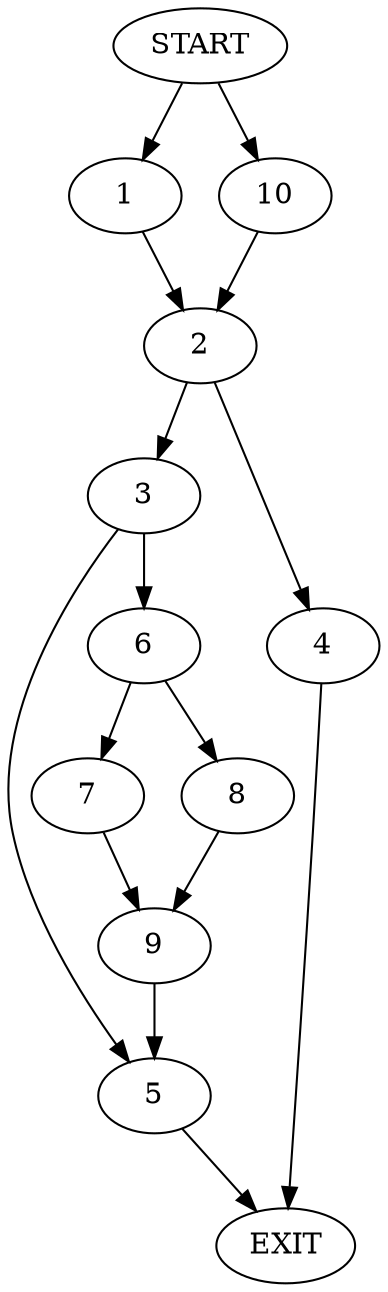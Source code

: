 digraph {
0 [label="START"]
11 [label="EXIT"]
0 -> 1
1 -> 2
2 -> 3
2 -> 4
3 -> 5
3 -> 6
4 -> 11
5 -> 11
6 -> 7
6 -> 8
8 -> 9
7 -> 9
9 -> 5
0 -> 10
10 -> 2
}
